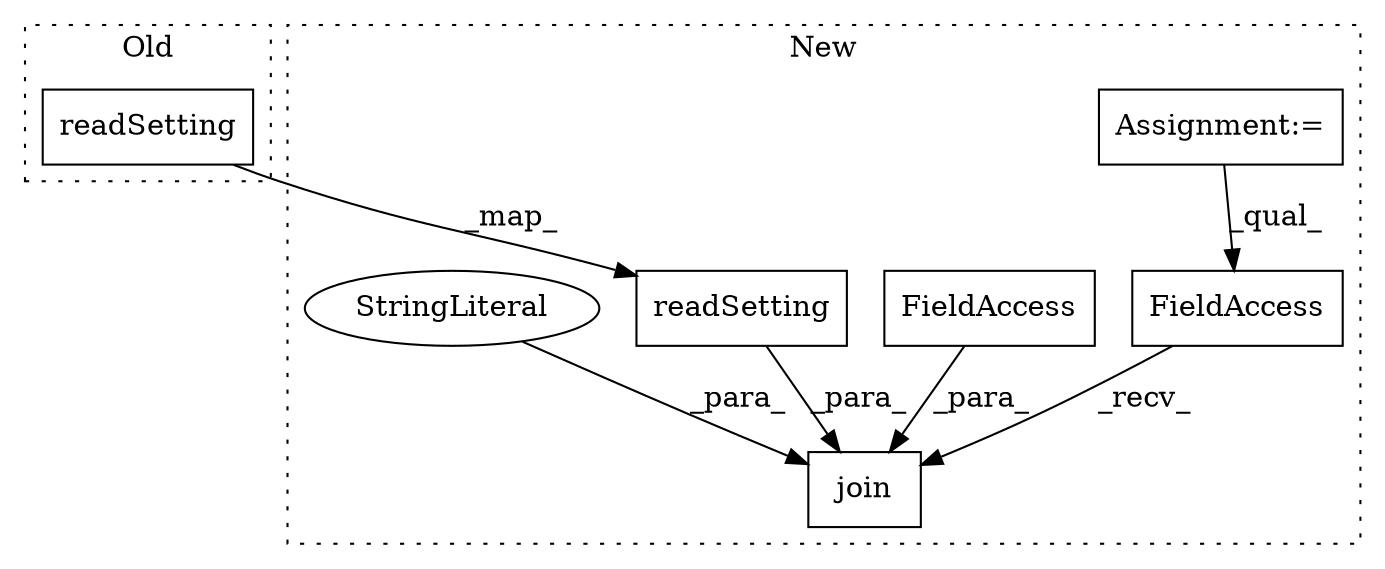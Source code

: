 digraph G {
subgraph cluster0 {
1 [label="readSetting" a="32" s="9978,10036" l="12,1" shape="box"];
label = "Old";
style="dotted";
}
subgraph cluster1 {
2 [label="readSetting" a="32" s="10410,10468" l="12,1" shape="box"];
3 [label="join" a="32" s="10388,10469" l="5,1" shape="box"];
4 [label="FieldAccess" a="22" s="10393" l="7" shape="box"];
5 [label="FieldAccess" a="22" s="10380" l="7" shape="box"];
6 [label="Assignment:=" a="7" s="10342" l="2" shape="box"];
7 [label="StringLiteral" a="45" s="10401" l="4" shape="ellipse"];
label = "New";
style="dotted";
}
1 -> 2 [label="_map_"];
2 -> 3 [label="_para_"];
4 -> 3 [label="_para_"];
5 -> 3 [label="_recv_"];
6 -> 5 [label="_qual_"];
7 -> 3 [label="_para_"];
}